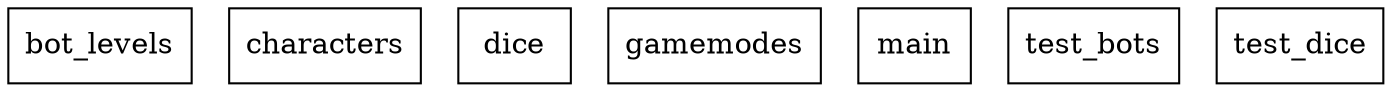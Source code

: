 digraph "packages" {
rankdir=BT
charset="utf-8"
"bot_levels" [color="black", label="bot_levels", shape="box", style="solid"];
"characters" [color="black", label="characters", shape="box", style="solid"];
"dice" [color="black", label="dice", shape="box", style="solid"];
"gamemodes" [color="black", label="gamemodes", shape="box", style="solid"];
"main" [color="black", label="main", shape="box", style="solid"];
"test_bots" [color="black", label="test_bots", shape="box", style="solid"];
"test_dice" [color="black", label="test_dice", shape="box", style="solid"];
}
